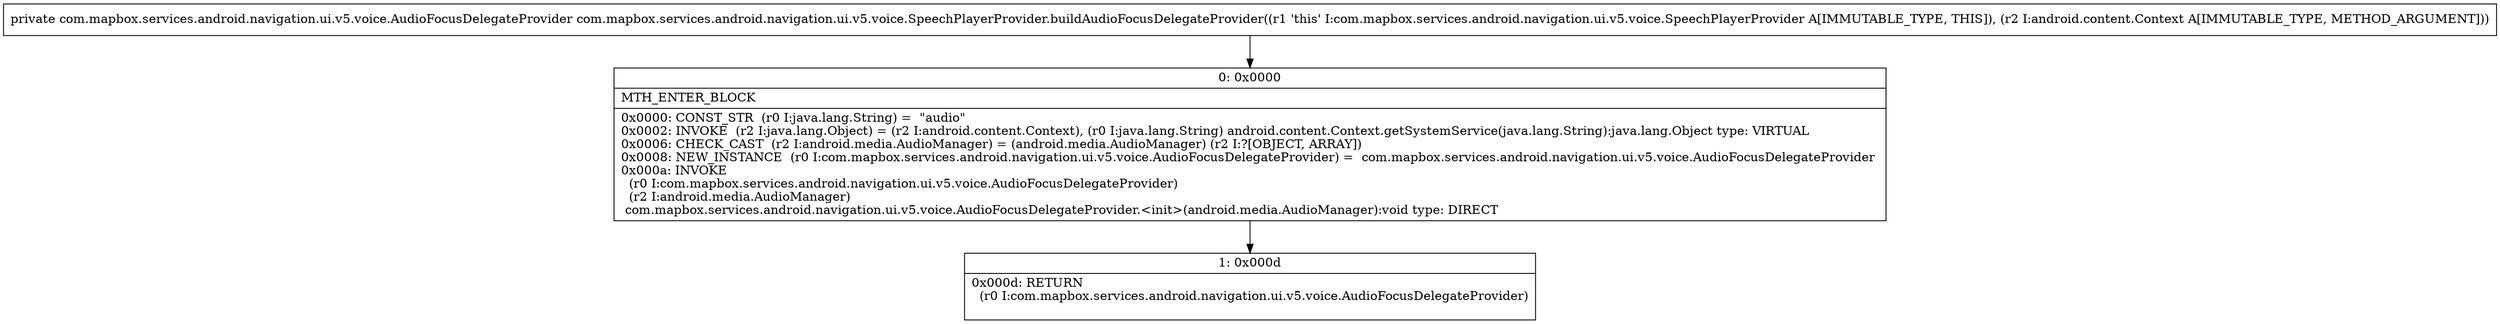 digraph "CFG forcom.mapbox.services.android.navigation.ui.v5.voice.SpeechPlayerProvider.buildAudioFocusDelegateProvider(Landroid\/content\/Context;)Lcom\/mapbox\/services\/android\/navigation\/ui\/v5\/voice\/AudioFocusDelegateProvider;" {
Node_0 [shape=record,label="{0\:\ 0x0000|MTH_ENTER_BLOCK\l|0x0000: CONST_STR  (r0 I:java.lang.String) =  \"audio\" \l0x0002: INVOKE  (r2 I:java.lang.Object) = (r2 I:android.content.Context), (r0 I:java.lang.String) android.content.Context.getSystemService(java.lang.String):java.lang.Object type: VIRTUAL \l0x0006: CHECK_CAST  (r2 I:android.media.AudioManager) = (android.media.AudioManager) (r2 I:?[OBJECT, ARRAY]) \l0x0008: NEW_INSTANCE  (r0 I:com.mapbox.services.android.navigation.ui.v5.voice.AudioFocusDelegateProvider) =  com.mapbox.services.android.navigation.ui.v5.voice.AudioFocusDelegateProvider \l0x000a: INVOKE  \l  (r0 I:com.mapbox.services.android.navigation.ui.v5.voice.AudioFocusDelegateProvider)\l  (r2 I:android.media.AudioManager)\l com.mapbox.services.android.navigation.ui.v5.voice.AudioFocusDelegateProvider.\<init\>(android.media.AudioManager):void type: DIRECT \l}"];
Node_1 [shape=record,label="{1\:\ 0x000d|0x000d: RETURN  \l  (r0 I:com.mapbox.services.android.navigation.ui.v5.voice.AudioFocusDelegateProvider)\l \l}"];
MethodNode[shape=record,label="{private com.mapbox.services.android.navigation.ui.v5.voice.AudioFocusDelegateProvider com.mapbox.services.android.navigation.ui.v5.voice.SpeechPlayerProvider.buildAudioFocusDelegateProvider((r1 'this' I:com.mapbox.services.android.navigation.ui.v5.voice.SpeechPlayerProvider A[IMMUTABLE_TYPE, THIS]), (r2 I:android.content.Context A[IMMUTABLE_TYPE, METHOD_ARGUMENT])) }"];
MethodNode -> Node_0;
Node_0 -> Node_1;
}


